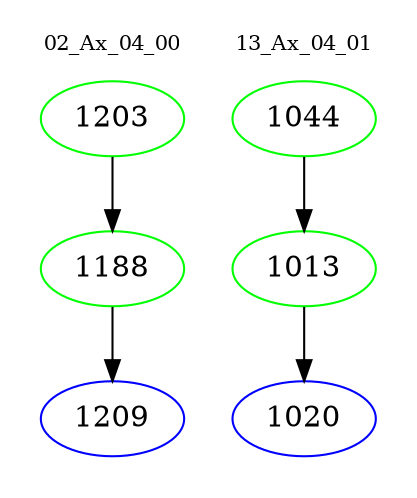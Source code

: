 digraph{
subgraph cluster_0 {
color = white
label = "02_Ax_04_00";
fontsize=10;
T0_1203 [label="1203", color="green"]
T0_1203 -> T0_1188 [color="black"]
T0_1188 [label="1188", color="green"]
T0_1188 -> T0_1209 [color="black"]
T0_1209 [label="1209", color="blue"]
}
subgraph cluster_1 {
color = white
label = "13_Ax_04_01";
fontsize=10;
T1_1044 [label="1044", color="green"]
T1_1044 -> T1_1013 [color="black"]
T1_1013 [label="1013", color="green"]
T1_1013 -> T1_1020 [color="black"]
T1_1020 [label="1020", color="blue"]
}
}
